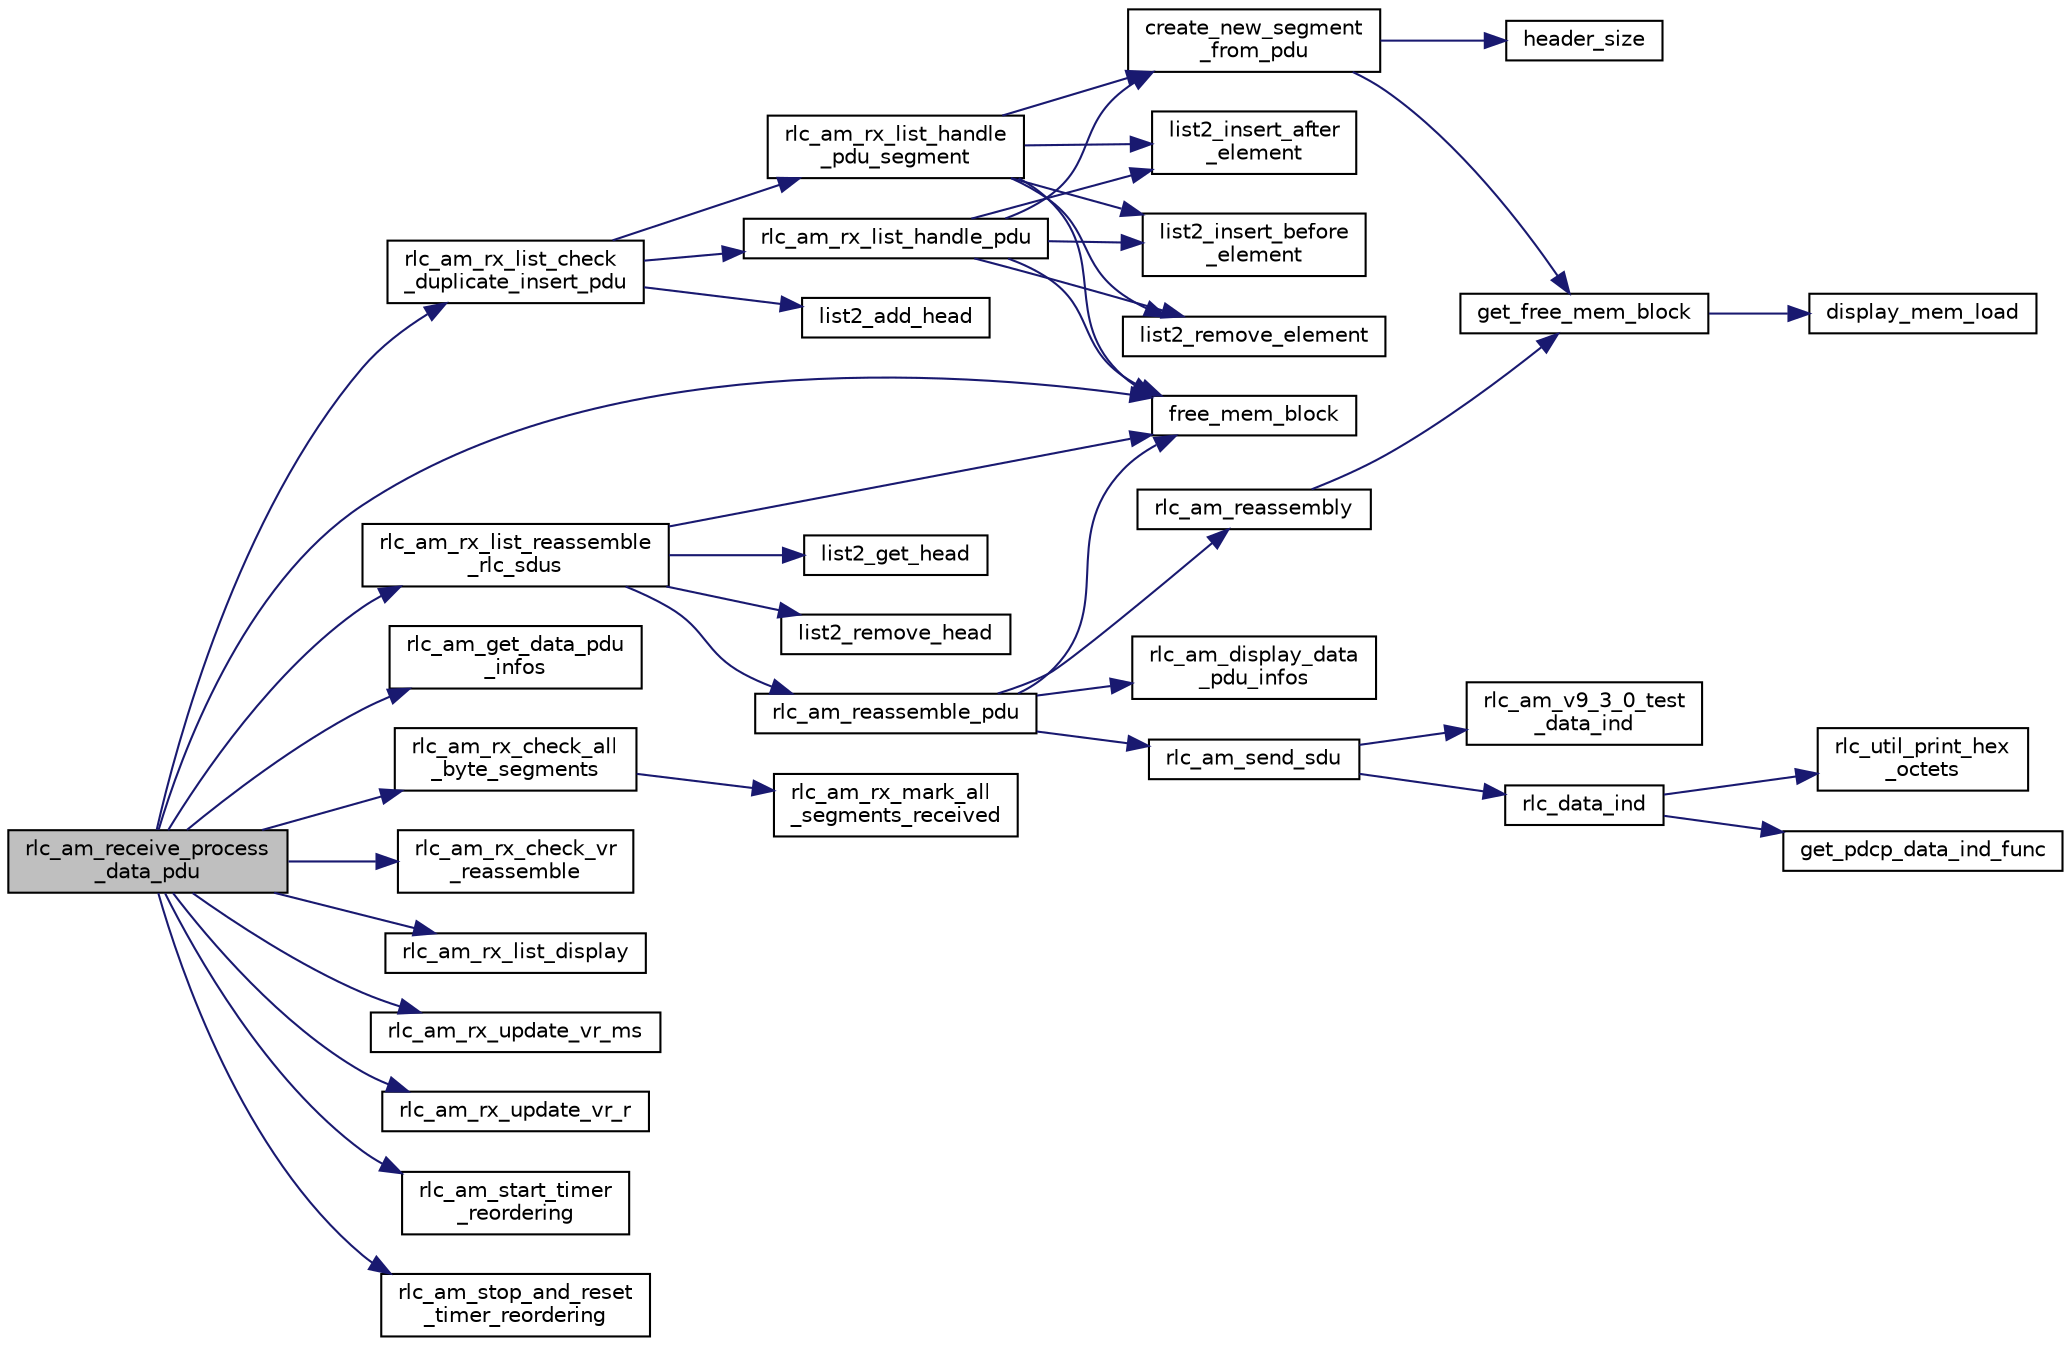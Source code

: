 digraph "rlc_am_receive_process_data_pdu"
{
 // LATEX_PDF_SIZE
  edge [fontname="Helvetica",fontsize="10",labelfontname="Helvetica",labelfontsize="10"];
  node [fontname="Helvetica",fontsize="10",shape=record];
  rankdir="LR";
  Node1 [label="rlc_am_receive_process\l_data_pdu",height=0.2,width=0.4,color="black", fillcolor="grey75", style="filled", fontcolor="black",tooltip="Process an incoming data PDU received from MAC layer."];
  Node1 -> Node2 [color="midnightblue",fontsize="10",style="solid",fontname="Helvetica"];
  Node2 [label="free_mem_block",height=0.2,width=0.4,color="black", fillcolor="white", style="filled",URL="$mem__block_8c.html#a3465e37844438c1cc552c197a2cfbbfd",tooltip=" "];
  Node1 -> Node3 [color="midnightblue",fontsize="10",style="solid",fontname="Helvetica"];
  Node3 [label="rlc_am_get_data_pdu\l_infos",height=0.2,width=0.4,color="black", fillcolor="white", style="filled",URL="$group__em.html#ga4a3923d7de10cef56f05712f4e2174b8",tooltip="Extract PDU informations (header fields, data size, etc) from the serialized PDU."];
  Node1 -> Node4 [color="midnightblue",fontsize="10",style="solid",fontname="Helvetica"];
  Node4 [label="rlc_am_rx_check_all\l_byte_segments",height=0.2,width=0.4,color="black", fillcolor="white", style="filled",URL="$group__em.html#ga94790d8827691b3ce5ac4668fa7aee7b",tooltip="Check if all sub-segments of a PDU are received, if yes then call rlc_am_rx_mark_all_segments_receive..."];
  Node4 -> Node5 [color="midnightblue",fontsize="10",style="solid",fontname="Helvetica"];
  Node5 [label="rlc_am_rx_mark_all\l_segments_received",height=0.2,width=0.4,color="black", fillcolor="white", style="filled",URL="$group__em.html#ga18a4aec05b133314516ea1eefcbb5f2e",tooltip="Mark all PDUs having the same sequence number as first_segment_tbP with the information that all segm..."];
  Node1 -> Node6 [color="midnightblue",fontsize="10",style="solid",fontname="Helvetica"];
  Node6 [label="rlc_am_rx_check_vr\l_reassemble",height=0.2,width=0.4,color="black", fillcolor="white", style="filled",URL="$group__em.html#ga717efa38c2d41147fa5fa44d30435cf2",tooltip="Check if reassembly taking into account potential new vrR value."];
  Node1 -> Node7 [color="midnightblue",fontsize="10",style="solid",fontname="Helvetica"];
  Node7 [label="rlc_am_rx_list_check\l_duplicate_insert_pdu",height=0.2,width=0.4,color="black", fillcolor="white", style="filled",URL="$group__em.html#ga1c3e265ac63b8b60292b60c29864563f",tooltip="Insert a PDU in the RX buffer after removing byte duplicate (implemented with a list)."];
  Node7 -> Node8 [color="midnightblue",fontsize="10",style="solid",fontname="Helvetica"];
  Node8 [label="list2_add_head",height=0.2,width=0.4,color="black", fillcolor="white", style="filled",URL="$list_8h.html#a7814270bce9d67ff1a9d652d60f20a79",tooltip=" "];
  Node7 -> Node9 [color="midnightblue",fontsize="10",style="solid",fontname="Helvetica"];
  Node9 [label="rlc_am_rx_list_handle_pdu",height=0.2,width=0.4,color="black", fillcolor="white", style="filled",URL="$rlc__am__rx__list_8c.html#acf6eacde4a1ad65e6183d3f7155f975c",tooltip=" "];
  Node9 -> Node10 [color="midnightblue",fontsize="10",style="solid",fontname="Helvetica"];
  Node10 [label="create_new_segment\l_from_pdu",height=0.2,width=0.4,color="black", fillcolor="white", style="filled",URL="$rlc__am__rx__list_8c.html#a35f86de17d64d420f9b641d036ed7d11",tooltip=" "];
  Node10 -> Node11 [color="midnightblue",fontsize="10",style="solid",fontname="Helvetica"];
  Node11 [label="get_free_mem_block",height=0.2,width=0.4,color="black", fillcolor="white", style="filled",URL="$mem__block_8c.html#aa6649c5f31ce28f70a1a7352eb41de46",tooltip=" "];
  Node11 -> Node12 [color="midnightblue",fontsize="10",style="solid",fontname="Helvetica"];
  Node12 [label="display_mem_load",height=0.2,width=0.4,color="black", fillcolor="white", style="filled",URL="$mem__block_8c.html#aad2e600dac4df19ae63b1efe29405f59",tooltip=" "];
  Node10 -> Node13 [color="midnightblue",fontsize="10",style="solid",fontname="Helvetica"];
  Node13 [label="header_size",height=0.2,width=0.4,color="black", fillcolor="white", style="filled",URL="$otg__tx_8c.html#a62fb837e396ca38cf696cd5e2094021c",tooltip=" "];
  Node9 -> Node2 [color="midnightblue",fontsize="10",style="solid",fontname="Helvetica"];
  Node9 -> Node14 [color="midnightblue",fontsize="10",style="solid",fontname="Helvetica"];
  Node14 [label="list2_insert_after\l_element",height=0.2,width=0.4,color="black", fillcolor="white", style="filled",URL="$group__em.html#gaa0f2daae911538bc2304c9be3ebab99b",tooltip="Insert a PDU embedded in a mem_block_t in a list at a position after a designated element of the list..."];
  Node9 -> Node15 [color="midnightblue",fontsize="10",style="solid",fontname="Helvetica"];
  Node15 [label="list2_insert_before\l_element",height=0.2,width=0.4,color="black", fillcolor="white", style="filled",URL="$group__em.html#gadde853f44e222a33bd9553be361634d2",tooltip="Insert a PDU embedded in a mem_block_t in a list at a position before a designated element of the lis..."];
  Node9 -> Node16 [color="midnightblue",fontsize="10",style="solid",fontname="Helvetica"];
  Node16 [label="list2_remove_element",height=0.2,width=0.4,color="black", fillcolor="white", style="filled",URL="$list_8h.html#ab86b3cc848f795a413f6d6757e737823",tooltip=" "];
  Node7 -> Node17 [color="midnightblue",fontsize="10",style="solid",fontname="Helvetica"];
  Node17 [label="rlc_am_rx_list_handle\l_pdu_segment",height=0.2,width=0.4,color="black", fillcolor="white", style="filled",URL="$rlc__am__rx__list_8c.html#a136422beb5be2e3255e9b9786222d9a5",tooltip=" "];
  Node17 -> Node10 [color="midnightblue",fontsize="10",style="solid",fontname="Helvetica"];
  Node17 -> Node2 [color="midnightblue",fontsize="10",style="solid",fontname="Helvetica"];
  Node17 -> Node14 [color="midnightblue",fontsize="10",style="solid",fontname="Helvetica"];
  Node17 -> Node15 [color="midnightblue",fontsize="10",style="solid",fontname="Helvetica"];
  Node17 -> Node16 [color="midnightblue",fontsize="10",style="solid",fontname="Helvetica"];
  Node1 -> Node18 [color="midnightblue",fontsize="10",style="solid",fontname="Helvetica"];
  Node18 [label="rlc_am_rx_list_display",height=0.2,width=0.4,color="black", fillcolor="white", style="filled",URL="$group__em.html#ga82e0ea9f3fe1f2e01a35e7ce3bf7a096",tooltip="Display the dump of the RX buffer."];
  Node1 -> Node19 [color="midnightblue",fontsize="10",style="solid",fontname="Helvetica"];
  Node19 [label="rlc_am_rx_list_reassemble\l_rlc_sdus",height=0.2,width=0.4,color="black", fillcolor="white", style="filled",URL="$group__em.html#ga352e01ca58bb5069ba3b6b5a59c87de5",tooltip="Reassembly all SDUS that it is possible to reassembly by parsing the RX buffer and looking for PDUs h..."];
  Node19 -> Node2 [color="midnightblue",fontsize="10",style="solid",fontname="Helvetica"];
  Node19 -> Node20 [color="midnightblue",fontsize="10",style="solid",fontname="Helvetica"];
  Node20 [label="list2_get_head",height=0.2,width=0.4,color="black", fillcolor="white", style="filled",URL="$list_8h.html#af00628ac5c1907487ec77c6a9f192ac1",tooltip=" "];
  Node19 -> Node21 [color="midnightblue",fontsize="10",style="solid",fontname="Helvetica"];
  Node21 [label="list2_remove_head",height=0.2,width=0.4,color="black", fillcolor="white", style="filled",URL="$list_8h.html#ad22d161c8942e0213c57b8c9143d9856",tooltip=" "];
  Node19 -> Node22 [color="midnightblue",fontsize="10",style="solid",fontname="Helvetica"];
  Node22 [label="rlc_am_reassemble_pdu",height=0.2,width=0.4,color="black", fillcolor="white", style="filled",URL="$group__em.html#ga5a4de66959c1e484a9ccd34d8fdb891f",tooltip=" "];
  Node22 -> Node2 [color="midnightblue",fontsize="10",style="solid",fontname="Helvetica"];
  Node22 -> Node23 [color="midnightblue",fontsize="10",style="solid",fontname="Helvetica"];
  Node23 [label="rlc_am_display_data\l_pdu_infos",height=0.2,width=0.4,color="black", fillcolor="white", style="filled",URL="$group__em.html#gade6461adca3925f269d55e4207a98dc3",tooltip="Display RLC AM PDU informations."];
  Node22 -> Node24 [color="midnightblue",fontsize="10",style="solid",fontname="Helvetica"];
  Node24 [label="rlc_am_reassembly",height=0.2,width=0.4,color="black", fillcolor="white", style="filled",URL="$group__em.html#gaf04bd432756a4543a9521aa73817fa8a",tooltip=" "];
  Node24 -> Node11 [color="midnightblue",fontsize="10",style="solid",fontname="Helvetica"];
  Node22 -> Node25 [color="midnightblue",fontsize="10",style="solid",fontname="Helvetica"];
  Node25 [label="rlc_am_send_sdu",height=0.2,width=0.4,color="black", fillcolor="white", style="filled",URL="$group__em.html#ga3fbd077e953176b98bbdccce7dd5f722",tooltip=" "];
  Node25 -> Node26 [color="midnightblue",fontsize="10",style="solid",fontname="Helvetica"];
  Node26 [label="rlc_am_v9_3_0_test\l_data_ind",height=0.2,width=0.4,color="black", fillcolor="white", style="filled",URL="$rlc__am__test_8c.html#a7c21bc5158ad22cba85044c0ecac5fb8",tooltip=" "];
  Node25 -> Node27 [color="midnightblue",fontsize="10",style="solid",fontname="Helvetica"];
  Node27 [label="rlc_data_ind",height=0.2,width=0.4,color="black", fillcolor="white", style="filled",URL="$group__em.html#gabba9d9796c03b8f01c944be71725feff",tooltip="Interface with higher layers, route SDUs coming from RLC protocol instances to upper layer instance."];
  Node27 -> Node28 [color="midnightblue",fontsize="10",style="solid",fontname="Helvetica"];
  Node28 [label="get_pdcp_data_ind_func",height=0.2,width=0.4,color="black", fillcolor="white", style="filled",URL="$group____pdcp.html#ga2e06db776bf03678ebd05189a1635ee3",tooltip=" "];
  Node27 -> Node29 [color="midnightblue",fontsize="10",style="solid",fontname="Helvetica"];
  Node29 [label="rlc_util_print_hex\l_octets",height=0.2,width=0.4,color="black", fillcolor="white", style="filled",URL="$group__em.html#ga9080083e27a8fc3d61451b6d4d7c8f3b",tooltip=" "];
  Node1 -> Node30 [color="midnightblue",fontsize="10",style="solid",fontname="Helvetica"];
  Node30 [label="rlc_am_rx_update_vr_ms",height=0.2,width=0.4,color="black", fillcolor="white", style="filled",URL="$group__em.html#ga7349f40a52eaa30599d1c0c35f3cf83e",tooltip="Update RLC AM protocol variable VR(MS)."];
  Node1 -> Node31 [color="midnightblue",fontsize="10",style="solid",fontname="Helvetica"];
  Node31 [label="rlc_am_rx_update_vr_r",height=0.2,width=0.4,color="black", fillcolor="white", style="filled",URL="$group__em.html#gad799a0940b2978f177eb75c9d0569536",tooltip="Update RLC AM protocol variable VR(R)."];
  Node1 -> Node32 [color="midnightblue",fontsize="10",style="solid",fontname="Helvetica"];
  Node32 [label="rlc_am_start_timer\l_reordering",height=0.2,width=0.4,color="black", fillcolor="white", style="filled",URL="$group__em.html#ga6b1591527416b4c8f9cee7ab8f93b226",tooltip="Re-arm (based on RLC AM config parameter) and start timer reordering."];
  Node1 -> Node33 [color="midnightblue",fontsize="10",style="solid",fontname="Helvetica"];
  Node33 [label="rlc_am_stop_and_reset\l_timer_reordering",height=0.2,width=0.4,color="black", fillcolor="white", style="filled",URL="$group__em.html#gae5e6e465c04e64b35c3826556a0434ee",tooltip="Stop and reset the timer reordering."];
}
